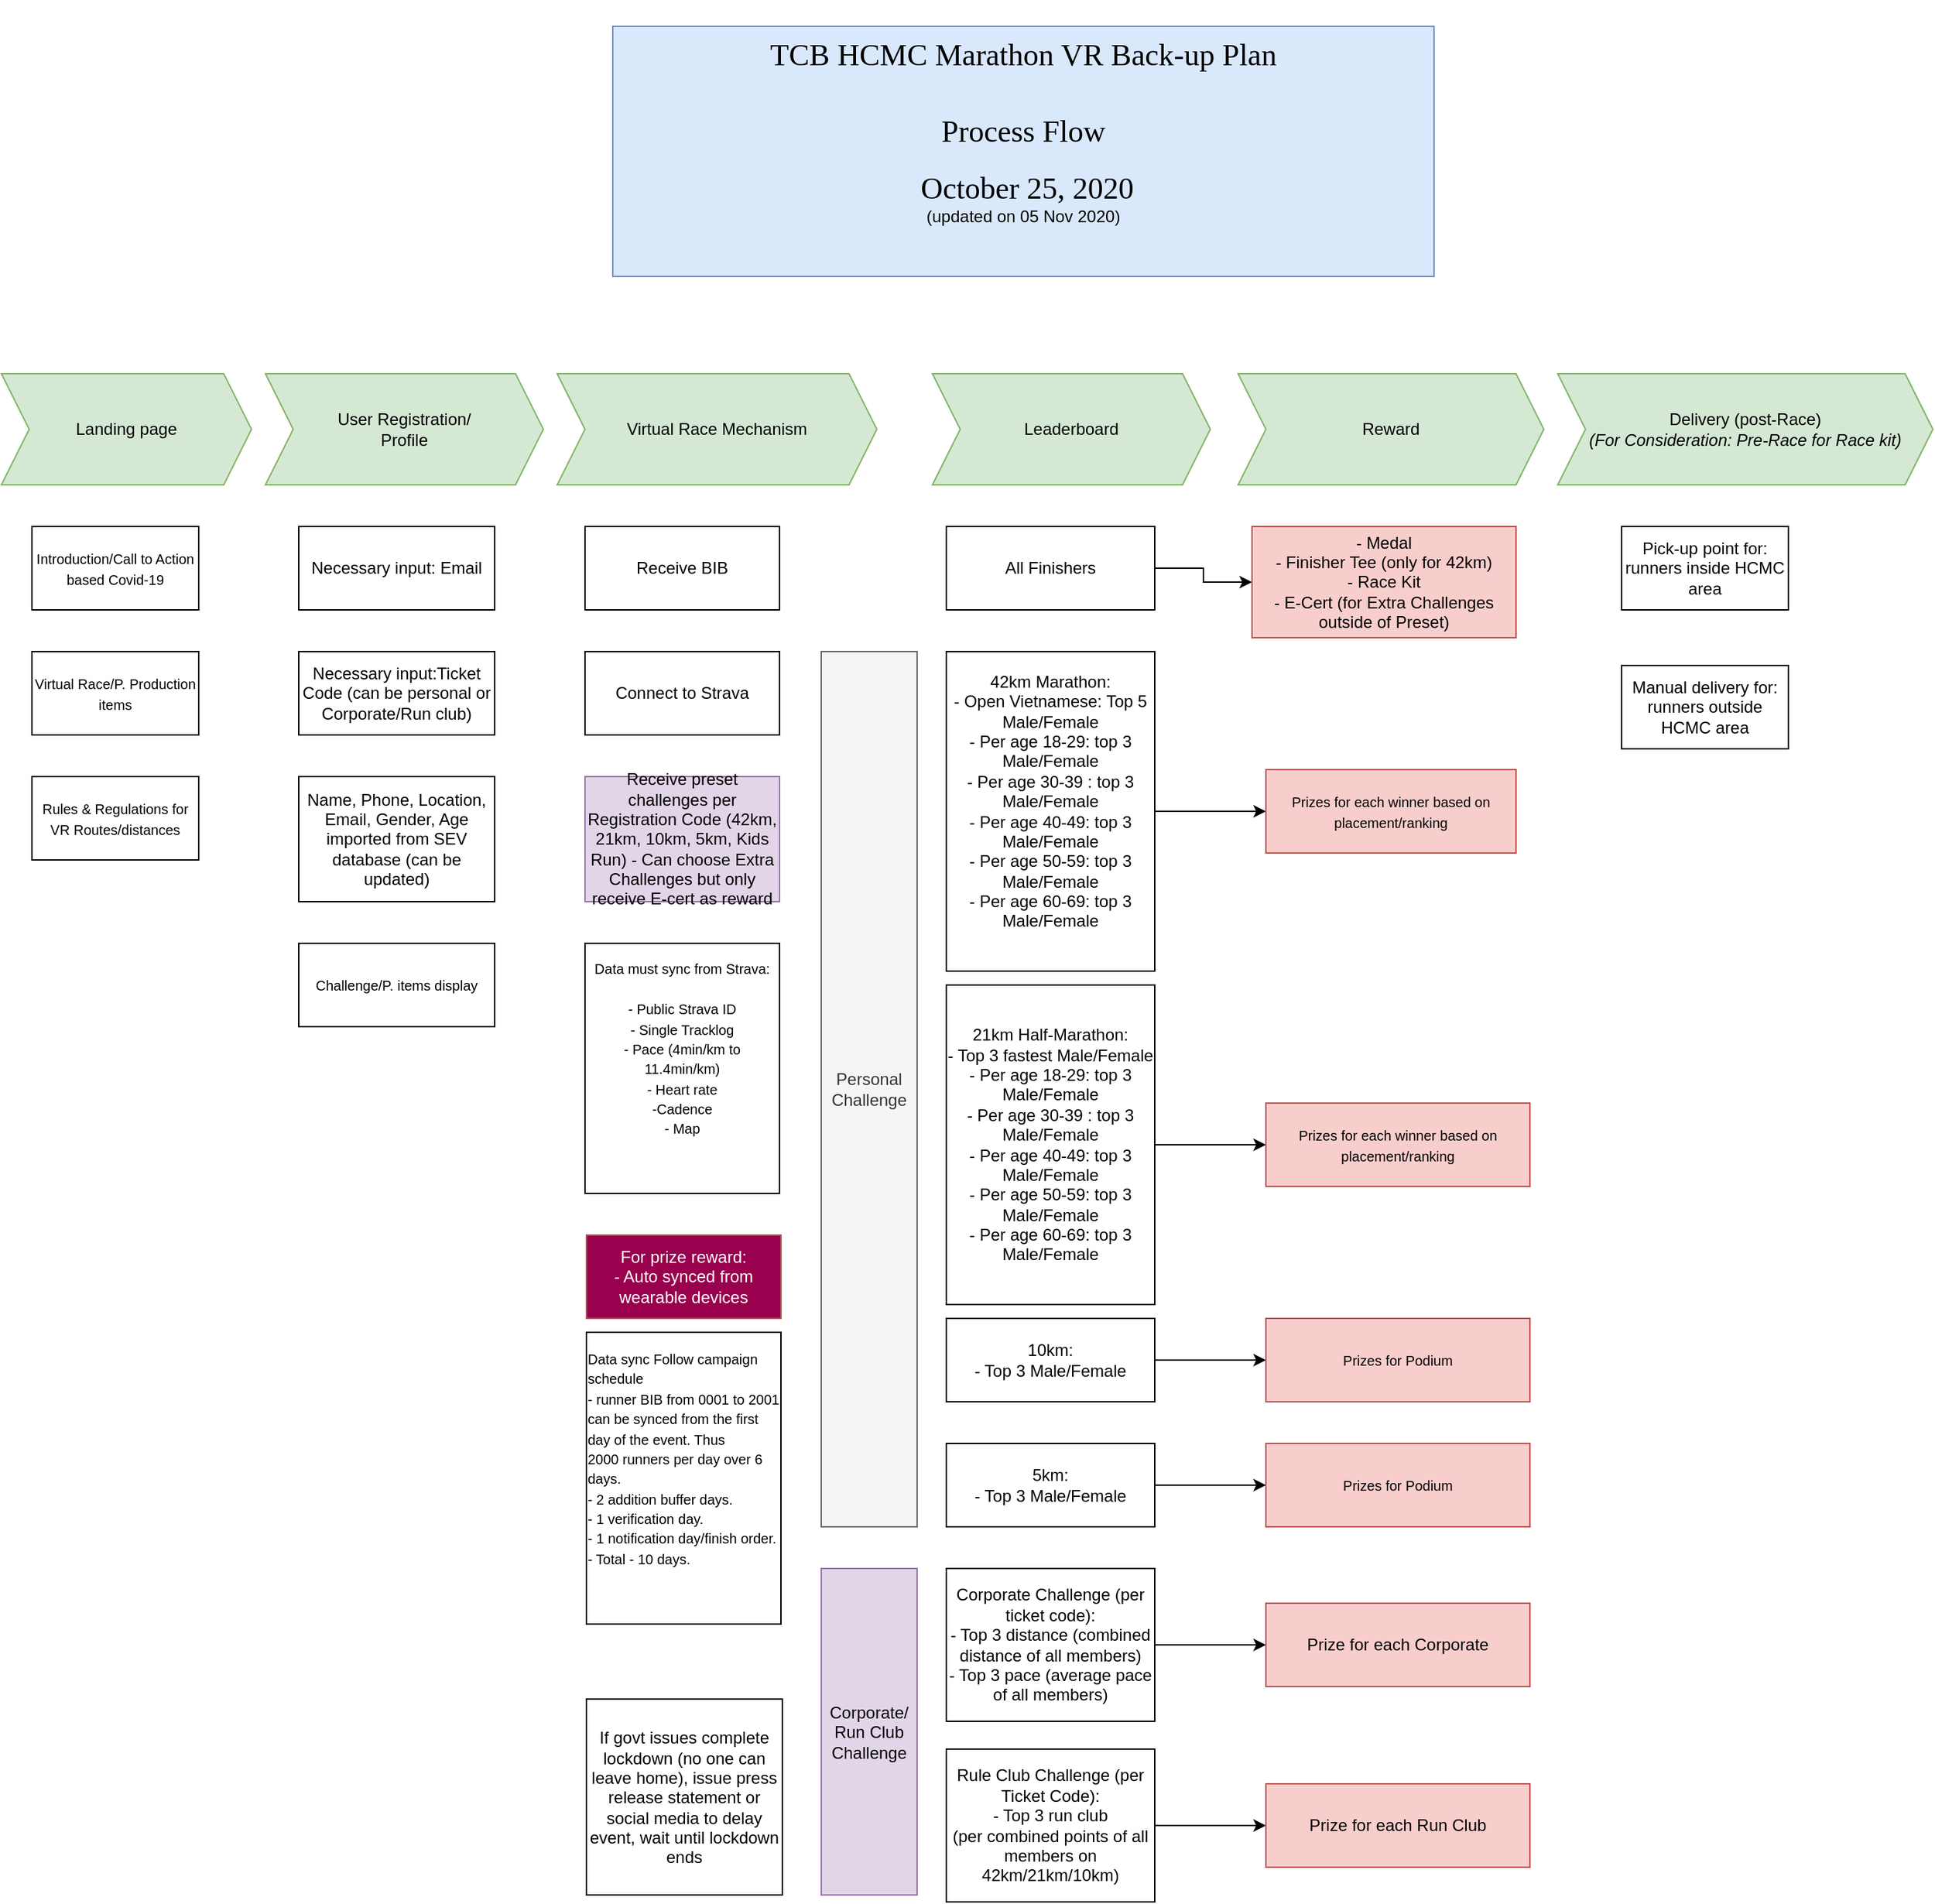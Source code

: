 <mxfile version="13.9.1" type="github">
  <diagram id="C5RBs43oDa-KdzZeNtuy" name="SEV VR ">
    <mxGraphModel dx="1038" dy="615" grid="1" gridSize="10" guides="1" tooltips="1" connect="1" arrows="1" fold="1" page="1" pageScale="1" pageWidth="827" pageHeight="1169" math="0" shadow="0">
      <root>
        <mxCell id="WIyWlLk6GJQsqaUBKTNV-0" />
        <mxCell id="WIyWlLk6GJQsqaUBKTNV-1" parent="WIyWlLk6GJQsqaUBKTNV-0" />
        <mxCell id="oHbhuXtI6-rKNKKMC2HJ-0" value="&lt;div&gt;&lt;font style=&quot;font-size: 22px ; font-family: &amp;#34;verdana&amp;#34; ; color: #000000 ; direction: ltr ; letter-spacing: 0px ; line-height: 120% ; opacity: 1&quot;&gt;&lt;br&gt;&lt;/font&gt;&lt;/div&gt;&lt;div&gt;&lt;font style=&quot;font-size: 22px ; font-family: &amp;#34;verdana&amp;#34; ; color: #000000 ; direction: ltr ; letter-spacing: 0px ; line-height: 120% ; opacity: 1&quot;&gt;TCB HCMC Marathon VR Back-up Plan &lt;/font&gt;&lt;/div&gt;&lt;div&gt;&lt;br&gt;&lt;/div&gt;&lt;div&gt;&lt;br&gt;&lt;/div&gt;&lt;font style=&quot;font-size: 22px ; font-family: &amp;#34;verdana&amp;#34; ; color: #000000 ; direction: ltr ; letter-spacing: 0px ; line-height: 120% ; opacity: 1&quot;&gt;Process Flow&lt;/font&gt;&lt;font style=&quot;font-size: 22px ; font-family: &amp;#34;helvetica&amp;#34; ; color: #000000 ; direction: ltr ; letter-spacing: 0px ; line-height: 120% ; opacity: 1&quot;&gt;&lt;br&gt;&lt;/font&gt;&lt;font style=&quot;font-size: 10px ; font-family: &amp;#34;helvetica&amp;#34; ; color: #000000 ; direction: ltr ; letter-spacing: 0px ; line-height: 120% ; opacity: 1&quot;&gt;&lt;br&gt;&lt;/font&gt;&lt;div&gt;&lt;font style=&quot;font-size: 22px ; font-family: &amp;#34;verdana&amp;#34; ; color: #000000 ; direction: ltr ; letter-spacing: 0px ; line-height: 120% ; opacity: 1&quot;&gt;&amp;nbsp;October 25, 2020&lt;br&gt;&lt;/font&gt;&lt;/div&gt;&lt;div&gt;(updated on 05 Nov 2020)&lt;br&gt;&lt;/div&gt;&lt;font style=&quot;font-size: 22px ; font-family: &amp;#34;helvetica&amp;#34; ; color: #000000 ; direction: ltr ; letter-spacing: 0px ; line-height: 120% ; opacity: 1&quot;&gt;&lt;br&gt;&lt;/font&gt;&lt;font style=&quot;font-size: 10px ; font-family: &amp;#34;helvetica&amp;#34; ; color: #000000 ; direction: ltr ; letter-spacing: 0px ; line-height: 120% ; opacity: 1&quot;&gt;&lt;br&gt;&lt;br&gt;&lt;/font&gt;" style="rounded=0;whiteSpace=wrap;html=1;fillColor=#dae8fc;strokeColor=#6c8ebf;" parent="WIyWlLk6GJQsqaUBKTNV-1" vertex="1">
          <mxGeometry x="440" y="60" width="591" height="180" as="geometry" />
        </mxCell>
        <mxCell id="oHbhuXtI6-rKNKKMC2HJ-32" value="Landing page" style="shape=step;perimeter=stepPerimeter;whiteSpace=wrap;html=1;fixedSize=1;fillColor=#d5e8d4;strokeColor=#82b366;" parent="WIyWlLk6GJQsqaUBKTNV-1" vertex="1">
          <mxGeometry y="310" width="180" height="80" as="geometry" />
        </mxCell>
        <mxCell id="oHbhuXtI6-rKNKKMC2HJ-33" value="&lt;div&gt;User Registration/&lt;/div&gt;&lt;div&gt;Profile&lt;/div&gt;" style="shape=step;perimeter=stepPerimeter;whiteSpace=wrap;html=1;fixedSize=1;fillColor=#d5e8d4;strokeColor=#82b366;" parent="WIyWlLk6GJQsqaUBKTNV-1" vertex="1">
          <mxGeometry x="190" y="310" width="200" height="80" as="geometry" />
        </mxCell>
        <mxCell id="oHbhuXtI6-rKNKKMC2HJ-34" value="Virtual Race Mechanism" style="shape=step;perimeter=stepPerimeter;whiteSpace=wrap;html=1;fixedSize=1;fillColor=#d5e8d4;strokeColor=#82b366;" parent="WIyWlLk6GJQsqaUBKTNV-1" vertex="1">
          <mxGeometry x="400" y="310" width="230" height="80" as="geometry" />
        </mxCell>
        <mxCell id="oHbhuXtI6-rKNKKMC2HJ-35" value="Reward" style="shape=step;perimeter=stepPerimeter;whiteSpace=wrap;html=1;fixedSize=1;fillColor=#d5e8d4;strokeColor=#82b366;" parent="WIyWlLk6GJQsqaUBKTNV-1" vertex="1">
          <mxGeometry x="890" y="310" width="220" height="80" as="geometry" />
        </mxCell>
        <mxCell id="oHbhuXtI6-rKNKKMC2HJ-37" value="&lt;font style=&quot;font-size: 10px ; font-family: &amp;#34;helvetica&amp;#34; ; color: #000000 ; direction: ltr ; letter-spacing: 0px ; line-height: 120% ; opacity: 1&quot;&gt;Introduction/Call to Action based Covid-19&lt;/font&gt;" style="rounded=0;whiteSpace=wrap;html=1;" parent="WIyWlLk6GJQsqaUBKTNV-1" vertex="1">
          <mxGeometry x="22" y="420" width="120" height="60" as="geometry" />
        </mxCell>
        <mxCell id="oHbhuXtI6-rKNKKMC2HJ-38" value="&lt;font style=&quot;font-size: 10px ; font-family: &amp;#34;helvetica&amp;#34; ; color: #000000 ; direction: ltr ; letter-spacing: 0px ; line-height: 120% ; opacity: 1&quot;&gt;Rules &amp;amp; Regulations for VR Routes/distances&lt;/font&gt;" style="rounded=0;whiteSpace=wrap;html=1;" parent="WIyWlLk6GJQsqaUBKTNV-1" vertex="1">
          <mxGeometry x="22" y="600" width="120" height="60" as="geometry" />
        </mxCell>
        <mxCell id="oHbhuXtI6-rKNKKMC2HJ-39" value="&lt;font style=&quot;font-size: 10px ; font-family: &amp;#34;helvetica&amp;#34; ; color: #000000 ; direction: ltr ; letter-spacing: 0px ; line-height: 120% ; opacity: 1&quot;&gt;Virtual Race/P. Production items&lt;/font&gt;" style="rounded=0;whiteSpace=wrap;html=1;" parent="WIyWlLk6GJQsqaUBKTNV-1" vertex="1">
          <mxGeometry x="22" y="510" width="120" height="60" as="geometry" />
        </mxCell>
        <mxCell id="oHbhuXtI6-rKNKKMC2HJ-40" value="Necessary input:Ticket Code (can be personal or Corporate/Run club)" style="whiteSpace=wrap;html=1;" parent="WIyWlLk6GJQsqaUBKTNV-1" vertex="1">
          <mxGeometry x="214" y="510" width="141" height="60" as="geometry" />
        </mxCell>
        <mxCell id="oHbhuXtI6-rKNKKMC2HJ-42" value="Necessary input: Email" style="rounded=0;whiteSpace=wrap;html=1;" parent="WIyWlLk6GJQsqaUBKTNV-1" vertex="1">
          <mxGeometry x="214" y="420" width="141" height="60" as="geometry" />
        </mxCell>
        <mxCell id="oHbhuXtI6-rKNKKMC2HJ-44" value="Receive BIB" style="rounded=0;whiteSpace=wrap;html=1;" parent="WIyWlLk6GJQsqaUBKTNV-1" vertex="1">
          <mxGeometry x="420" y="420" width="140" height="60" as="geometry" />
        </mxCell>
        <mxCell id="oHbhuXtI6-rKNKKMC2HJ-45" value="&lt;div&gt;Receive preset challenges per Registration Code (42km, 21km, 10km, 5km, Kids Run) - Can choose Extra Challenges but only receive E-cert as reward&lt;br&gt;&lt;/div&gt;" style="rounded=0;whiteSpace=wrap;html=1;fillColor=#e1d5e7;strokeColor=#9673a6;" parent="WIyWlLk6GJQsqaUBKTNV-1" vertex="1">
          <mxGeometry x="420" y="600" width="140" height="90" as="geometry" />
        </mxCell>
        <mxCell id="oHbhuXtI6-rKNKKMC2HJ-46" value="&lt;font style=&quot;font-size: 10px ; font-family: &amp;#34;helvetica&amp;#34; ; color: #000000 ; direction: ltr ; letter-spacing: 0px ; line-height: 120% ; opacity: 1&quot;&gt;Data must sync from Strava: &lt;br&gt;&lt;/font&gt;&lt;font style=&quot;font-size: 10px ; font-family: &amp;#34;helvetica&amp;#34; ; color: #000000 ; direction: ltr ; letter-spacing: 0px ; line-height: 120% ; opacity: 1&quot;&gt;&lt;br&gt;&lt;/font&gt;&lt;font style=&quot;font-size: 10px ; font-family: &amp;#34;helvetica&amp;#34; ; color: #000000 ; direction: ltr ; letter-spacing: 0px ; line-height: 120% ; opacity: 1&quot;&gt;- Public Strava ID&lt;/font&gt;&lt;font style=&quot;font-size: 10px ; font-family: &amp;#34;helvetica&amp;#34; ; color: #000000 ; direction: ltr ; letter-spacing: 0px ; line-height: 120% ; opacity: 1&quot;&gt;&lt;br&gt;&lt;/font&gt;&lt;font style=&quot;font-size: 10px ; font-family: &amp;#34;helvetica&amp;#34; ; color: #000000 ; direction: ltr ; letter-spacing: 0px ; line-height: 120% ; opacity: 1&quot;&gt;- Single Tracklog&lt;/font&gt;&lt;font style=&quot;font-size: 10px ; font-family: &amp;#34;helvetica&amp;#34; ; color: #000000 ; direction: ltr ; letter-spacing: 0px ; line-height: 120% ; opacity: 1&quot;&gt;&lt;br&gt;&lt;/font&gt;&lt;div&gt;&lt;font style=&quot;font-size: 10px ; font-family: &amp;#34;helvetica&amp;#34; ; color: #000000 ; direction: ltr ; letter-spacing: 0px ; line-height: 120% ; opacity: 1&quot;&gt;- Pace (4min/km to 11.4min/km)&lt;/font&gt;&lt;font style=&quot;font-size: 10px ; font-family: &amp;#34;helvetica&amp;#34; ; color: #000000 ; direction: ltr ; letter-spacing: 0px ; line-height: 120% ; opacity: 1&quot;&gt;&lt;br&gt;&lt;/font&gt;&lt;/div&gt;&lt;font style=&quot;font-size: 10px ; font-family: &amp;#34;helvetica&amp;#34; ; color: #000000 ; direction: ltr ; letter-spacing: 0px ; line-height: 120% ; opacity: 1&quot;&gt;- Heart rate&lt;/font&gt;&lt;font style=&quot;font-size: 10px ; font-family: &amp;#34;helvetica&amp;#34; ; color: #000000 ; direction: ltr ; letter-spacing: 0px ; line-height: 120% ; opacity: 1&quot;&gt;&lt;br&gt;&lt;/font&gt;&lt;font style=&quot;font-size: 10px ; font-family: &amp;#34;helvetica&amp;#34; ; color: #000000 ; direction: ltr ; letter-spacing: 0px ; line-height: 120% ; opacity: 1&quot;&gt;-Cadence&lt;/font&gt;&lt;font style=&quot;font-size: 10px ; font-family: &amp;#34;helvetica&amp;#34; ; color: #000000 ; direction: ltr ; letter-spacing: 0px ; line-height: 120% ; opacity: 1&quot;&gt;&lt;br&gt;&lt;/font&gt;&lt;font style=&quot;font-size: 10px ; font-family: &amp;#34;helvetica&amp;#34; ; color: #000000 ; direction: ltr ; letter-spacing: 0px ; line-height: 120% ; opacity: 1&quot;&gt;- Map&lt;br&gt;&lt;/font&gt;&lt;font style=&quot;font-size: 10px ; font-family: &amp;#34;helvetica&amp;#34; ; color: #000000 ; direction: ltr ; letter-spacing: 0px ; line-height: 120% ; opacity: 1&quot;&gt;&lt;br&gt;&lt;br&gt;&lt;/font&gt;" style="rounded=0;whiteSpace=wrap;html=1;" parent="WIyWlLk6GJQsqaUBKTNV-1" vertex="1">
          <mxGeometry x="420" y="720" width="140" height="180" as="geometry" />
        </mxCell>
        <mxCell id="oHbhuXtI6-rKNKKMC2HJ-47" value="&lt;div&gt;For prize reward:&lt;/div&gt;&lt;div&gt;- Auto synced from wearable devices&lt;br&gt;&lt;/div&gt;" style="rounded=0;whiteSpace=wrap;html=1;strokeColor=#b85450;fillColor=#99004D;fontColor=#FFFFFF;" parent="WIyWlLk6GJQsqaUBKTNV-1" vertex="1">
          <mxGeometry x="421" y="930" width="140" height="60" as="geometry" />
        </mxCell>
        <mxCell id="oHbhuXtI6-rKNKKMC2HJ-48" value="Name, Phone, Location, Email, Gender, Age imported from SEV database (can be updated)" style="whiteSpace=wrap;html=1;" parent="WIyWlLk6GJQsqaUBKTNV-1" vertex="1">
          <mxGeometry x="214" y="600" width="141" height="90" as="geometry" />
        </mxCell>
        <mxCell id="oHbhuXtI6-rKNKKMC2HJ-52" value="Connect to Strava" style="rounded=0;whiteSpace=wrap;html=1;" parent="WIyWlLk6GJQsqaUBKTNV-1" vertex="1">
          <mxGeometry x="420" y="510" width="140" height="60" as="geometry" />
        </mxCell>
        <mxCell id="oHbhuXtI6-rKNKKMC2HJ-53" value="Leaderboard" style="shape=step;perimeter=stepPerimeter;whiteSpace=wrap;html=1;fixedSize=1;fillColor=#d5e8d4;strokeColor=#82b366;" parent="WIyWlLk6GJQsqaUBKTNV-1" vertex="1">
          <mxGeometry x="670" y="310" width="200" height="80" as="geometry" />
        </mxCell>
        <mxCell id="oHbhuXtI6-rKNKKMC2HJ-82" style="edgeStyle=orthogonalEdgeStyle;rounded=0;orthogonalLoop=1;jettySize=auto;html=1;exitX=1;exitY=0.5;exitDx=0;exitDy=0;" parent="WIyWlLk6GJQsqaUBKTNV-1" source="oHbhuXtI6-rKNKKMC2HJ-54" target="oHbhuXtI6-rKNKKMC2HJ-74" edge="1">
          <mxGeometry relative="1" as="geometry" />
        </mxCell>
        <mxCell id="oHbhuXtI6-rKNKKMC2HJ-54" value="All Finishers" style="rounded=0;whiteSpace=wrap;html=1;" parent="WIyWlLk6GJQsqaUBKTNV-1" vertex="1">
          <mxGeometry x="680" y="420" width="150" height="60" as="geometry" />
        </mxCell>
        <mxCell id="oHbhuXtI6-rKNKKMC2HJ-83" style="edgeStyle=orthogonalEdgeStyle;rounded=0;orthogonalLoop=1;jettySize=auto;html=1;exitX=1;exitY=0.5;exitDx=0;exitDy=0;entryX=0;entryY=0.5;entryDx=0;entryDy=0;" parent="WIyWlLk6GJQsqaUBKTNV-1" source="oHbhuXtI6-rKNKKMC2HJ-56" target="oHbhuXtI6-rKNKKMC2HJ-76" edge="1">
          <mxGeometry relative="1" as="geometry" />
        </mxCell>
        <mxCell id="oHbhuXtI6-rKNKKMC2HJ-56" value="&lt;div&gt;42km Marathon:&lt;/div&gt;&lt;div&gt;- Open Vietnamese: Top 5 Male/Female&lt;/div&gt;&lt;div&gt;- Per age 18-29: top 3 Male/Female&lt;/div&gt;&lt;div&gt;- Per age 30-39 : top 3 Male/Female&lt;/div&gt;&lt;div&gt;- Per age 40-49: top 3 Male/Female&lt;/div&gt;&lt;div&gt;- Per age 50-59: top 3 Male/Female&lt;/div&gt;&lt;div&gt;- Per age 60-69: top 3 Male/Female&lt;br&gt;&lt;/div&gt;&lt;div&gt;&lt;br&gt;&lt;/div&gt;" style="rounded=0;whiteSpace=wrap;html=1;" parent="WIyWlLk6GJQsqaUBKTNV-1" vertex="1">
          <mxGeometry x="680" y="510" width="150" height="230" as="geometry" />
        </mxCell>
        <mxCell id="oHbhuXtI6-rKNKKMC2HJ-84" style="edgeStyle=orthogonalEdgeStyle;rounded=0;orthogonalLoop=1;jettySize=auto;html=1;entryX=0;entryY=0.5;entryDx=0;entryDy=0;" parent="WIyWlLk6GJQsqaUBKTNV-1" source="oHbhuXtI6-rKNKKMC2HJ-57" target="oHbhuXtI6-rKNKKMC2HJ-77" edge="1">
          <mxGeometry relative="1" as="geometry" />
        </mxCell>
        <mxCell id="oHbhuXtI6-rKNKKMC2HJ-57" value="&lt;div&gt;21km Half-Marathon:&lt;/div&gt;&lt;div&gt;- Top 3 fastest Male/Female&lt;/div&gt;&lt;div&gt;- Per age 18-29: top 3 Male/Female&lt;/div&gt;&lt;div&gt;- Per age 30-39 : top 3 Male/Female&lt;/div&gt;&lt;div&gt;- Per age 40-49: top 3 Male/Female&lt;/div&gt;&lt;div&gt;- Per age 50-59: top 3 Male/Female&lt;/div&gt;- Per age 60-69: top 3 Male/Female" style="rounded=0;whiteSpace=wrap;html=1;" parent="WIyWlLk6GJQsqaUBKTNV-1" vertex="1">
          <mxGeometry x="680" y="750" width="150" height="230" as="geometry" />
        </mxCell>
        <mxCell id="oHbhuXtI6-rKNKKMC2HJ-59" value="&lt;font style=&quot;font-size: 10px ; font-family: &amp;#34;helvetica&amp;#34; ; color: #000000 ; direction: ltr ; letter-spacing: 0px ; line-height: 120% ; opacity: 1&quot;&gt;Challenge/P. items display&lt;/font&gt;" style="rounded=0;whiteSpace=wrap;html=1;" parent="WIyWlLk6GJQsqaUBKTNV-1" vertex="1">
          <mxGeometry x="214" y="720" width="141" height="60" as="geometry" />
        </mxCell>
        <mxCell id="oHbhuXtI6-rKNKKMC2HJ-61" value="&lt;div align=&quot;left&quot;&gt;&lt;font style=&quot;font-size: 10px ; font-family: &amp;#34;helvetica&amp;#34; ; color: #000000 ; direction: ltr ; letter-spacing: 0px ; line-height: 120% ; opacity: 1&quot;&gt;Data sync Follow campaign schedule&amp;nbsp;&lt;/font&gt;&lt;/div&gt;&lt;div align=&quot;left&quot;&gt;&lt;font style=&quot;font-size: 10px ; font-family: &amp;#34;helvetica&amp;#34; ; color: #000000 ; direction: ltr ; letter-spacing: 0px ; line-height: 120% ; opacity: 1&quot;&gt;- runner&lt;/font&gt;&lt;font style=&quot;font-size: 10px ; font-family: &amp;#34;helvetica&amp;#34; ; color: #000000 ; direction: ltr ; letter-spacing: 0px ; line-height: 120% ; opacity: 1&quot;&gt; BIB from 0001 to 2001 can be synced from the first day of the event. Thus &lt;/font&gt;&lt;br&gt;&lt;font style=&quot;font-size: 10px ; font-family: &amp;#34;helvetica&amp;#34; ; color: #000000 ; direction: ltr ; letter-spacing: 0px ; line-height: 120% ; opacity: 1&quot;&gt;2000 runners per day over 6 days. &lt;br&gt;&lt;/font&gt;&lt;/div&gt;&lt;div align=&quot;left&quot;&gt;&lt;font style=&quot;font-size: 10px ; font-family: &amp;#34;helvetica&amp;#34; ; color: #000000 ; direction: ltr ; letter-spacing: 0px ; line-height: 120% ; opacity: 1&quot;&gt;- 2 addition buffer days.&lt;/font&gt;&lt;/div&gt;&lt;div align=&quot;left&quot;&gt;&lt;font style=&quot;font-size: 10px ; font-family: &amp;#34;helvetica&amp;#34; ; color: #000000 ; direction: ltr ; letter-spacing: 0px ; line-height: 120% ; opacity: 1&quot;&gt;- 1 verification day. &lt;br&gt;&lt;/font&gt;&lt;/div&gt;&lt;div align=&quot;left&quot;&gt;&lt;font style=&quot;font-size: 10px ; font-family: &amp;#34;helvetica&amp;#34; ; color: #000000 ; direction: ltr ; letter-spacing: 0px ; line-height: 120% ; opacity: 1&quot;&gt;- 1 &lt;/font&gt;&lt;font style=&quot;font-size: 10px ; font-family: &amp;#34;helvetica&amp;#34; ; color: #000000 ; direction: ltr ; letter-spacing: 0px ; line-height: 120% ; opacity: 1&quot;&gt;notification day/finish order. &lt;br&gt;&lt;/font&gt;&lt;/div&gt;&lt;div align=&quot;left&quot;&gt;&lt;font style=&quot;font-size: 10px ; font-family: &amp;#34;helvetica&amp;#34; ; color: #000000 ; direction: ltr ; letter-spacing: 0px ; line-height: 120% ; opacity: 1&quot;&gt;- Total - 10 days.&lt;/font&gt;&lt;br&gt;&lt;/div&gt;&lt;font style=&quot;font-size: 10px ; font-family: &amp;#34;helvetica&amp;#34; ; color: #000000 ; direction: ltr ; letter-spacing: 0px ; line-height: 120% ; opacity: 1&quot;&gt;&lt;br&gt;&lt;br&gt;&lt;/font&gt;" style="rounded=0;whiteSpace=wrap;html=1;" parent="WIyWlLk6GJQsqaUBKTNV-1" vertex="1">
          <mxGeometry x="421" y="1000" width="140" height="210" as="geometry" />
        </mxCell>
        <mxCell id="oHbhuXtI6-rKNKKMC2HJ-85" style="edgeStyle=orthogonalEdgeStyle;rounded=0;orthogonalLoop=1;jettySize=auto;html=1;exitX=1;exitY=0.5;exitDx=0;exitDy=0;entryX=0;entryY=0.5;entryDx=0;entryDy=0;" parent="WIyWlLk6GJQsqaUBKTNV-1" source="oHbhuXtI6-rKNKKMC2HJ-64" target="oHbhuXtI6-rKNKKMC2HJ-78" edge="1">
          <mxGeometry relative="1" as="geometry" />
        </mxCell>
        <mxCell id="oHbhuXtI6-rKNKKMC2HJ-64" value="&lt;div&gt;10km: &lt;br&gt;&lt;/div&gt;&lt;div&gt;- Top 3 Male/Female&lt;br&gt;&lt;/div&gt;" style="rounded=0;whiteSpace=wrap;html=1;" parent="WIyWlLk6GJQsqaUBKTNV-1" vertex="1">
          <mxGeometry x="680" y="990" width="150" height="60" as="geometry" />
        </mxCell>
        <mxCell id="oHbhuXtI6-rKNKKMC2HJ-86" style="edgeStyle=orthogonalEdgeStyle;rounded=0;orthogonalLoop=1;jettySize=auto;html=1;exitX=1;exitY=0.5;exitDx=0;exitDy=0;" parent="WIyWlLk6GJQsqaUBKTNV-1" source="oHbhuXtI6-rKNKKMC2HJ-66" target="oHbhuXtI6-rKNKKMC2HJ-79" edge="1">
          <mxGeometry relative="1" as="geometry" />
        </mxCell>
        <mxCell id="oHbhuXtI6-rKNKKMC2HJ-66" value="&lt;div&gt;5km:&lt;/div&gt;&lt;div&gt;- Top 3 Male/Female&lt;br&gt;&lt;/div&gt;" style="rounded=0;whiteSpace=wrap;html=1;" parent="WIyWlLk6GJQsqaUBKTNV-1" vertex="1">
          <mxGeometry x="680" y="1080" width="150" height="60" as="geometry" />
        </mxCell>
        <mxCell id="oHbhuXtI6-rKNKKMC2HJ-87" style="edgeStyle=orthogonalEdgeStyle;rounded=0;orthogonalLoop=1;jettySize=auto;html=1;" parent="WIyWlLk6GJQsqaUBKTNV-1" source="oHbhuXtI6-rKNKKMC2HJ-67" target="oHbhuXtI6-rKNKKMC2HJ-80" edge="1">
          <mxGeometry relative="1" as="geometry" />
        </mxCell>
        <mxCell id="oHbhuXtI6-rKNKKMC2HJ-67" value="&lt;div&gt;Corporate Challenge (per ticket code):&lt;/div&gt;&lt;div&gt;- Top 3 distance (combined distance of all members)&lt;br&gt;&lt;/div&gt;&lt;div&gt;- Top 3 pace (average pace of all members)&lt;br&gt;&lt;/div&gt;" style="rounded=0;whiteSpace=wrap;html=1;" parent="WIyWlLk6GJQsqaUBKTNV-1" vertex="1">
          <mxGeometry x="680" y="1170" width="150" height="110" as="geometry" />
        </mxCell>
        <mxCell id="oHbhuXtI6-rKNKKMC2HJ-88" style="edgeStyle=orthogonalEdgeStyle;rounded=0;orthogonalLoop=1;jettySize=auto;html=1;exitX=1;exitY=0.5;exitDx=0;exitDy=0;" parent="WIyWlLk6GJQsqaUBKTNV-1" source="oHbhuXtI6-rKNKKMC2HJ-69" target="oHbhuXtI6-rKNKKMC2HJ-81" edge="1">
          <mxGeometry relative="1" as="geometry" />
        </mxCell>
        <mxCell id="oHbhuXtI6-rKNKKMC2HJ-69" value="&lt;div&gt;Rule Club Challenge (per Ticket Code):&lt;/div&gt;&lt;div&gt;- Top 3 run club &lt;br&gt;&lt;/div&gt;(per combined points of all members on 42km/21km/10km)" style="rounded=0;whiteSpace=wrap;html=1;" parent="WIyWlLk6GJQsqaUBKTNV-1" vertex="1">
          <mxGeometry x="680" y="1300" width="150" height="110" as="geometry" />
        </mxCell>
        <mxCell id="oHbhuXtI6-rKNKKMC2HJ-74" value="&lt;div&gt;- Medal&lt;/div&gt;&lt;div&gt;- Finisher Tee (only for 42km)&lt;br&gt;&lt;/div&gt;&lt;div&gt;- Race Kit&lt;/div&gt;&lt;div&gt;- E-Cert (for Extra Challenges outside of Preset)&lt;br&gt;&lt;/div&gt;" style="whiteSpace=wrap;html=1;rounded=0;fillColor=#f8cecc;strokeColor=#b85450;" parent="WIyWlLk6GJQsqaUBKTNV-1" vertex="1">
          <mxGeometry x="900" y="420" width="190" height="80" as="geometry" />
        </mxCell>
        <mxCell id="oHbhuXtI6-rKNKKMC2HJ-76" value="&lt;font style=&quot;font-size: 10px ; font-family: &amp;#34;helvetica&amp;#34; ; color: #000000 ; direction: ltr ; letter-spacing: 0px ; line-height: 120% ; opacity: 1&quot;&gt;Prizes for each winner based on placement/ranking&lt;/font&gt;" style="whiteSpace=wrap;html=1;rounded=0;fillColor=#f8cecc;strokeColor=#b85450;" parent="WIyWlLk6GJQsqaUBKTNV-1" vertex="1">
          <mxGeometry x="910" y="595" width="180" height="60" as="geometry" />
        </mxCell>
        <mxCell id="oHbhuXtI6-rKNKKMC2HJ-77" value="&lt;font style=&quot;font-size: 10px ; font-family: &amp;#34;helvetica&amp;#34; ; color: #000000 ; direction: ltr ; letter-spacing: 0px ; line-height: 120% ; opacity: 1&quot;&gt;Prizes for each winner based on placement/ranking&lt;/font&gt;" style="whiteSpace=wrap;html=1;rounded=0;fillColor=#f8cecc;strokeColor=#b85450;" parent="WIyWlLk6GJQsqaUBKTNV-1" vertex="1">
          <mxGeometry x="910" y="835" width="190" height="60" as="geometry" />
        </mxCell>
        <mxCell id="oHbhuXtI6-rKNKKMC2HJ-78" value="&lt;font style=&quot;font-size: 10px ; font-family: &amp;#34;helvetica&amp;#34; ; color: #000000 ; direction: ltr ; letter-spacing: 0px ; line-height: 120% ; opacity: 1&quot;&gt;Prizes for Podium&lt;/font&gt;" style="whiteSpace=wrap;html=1;rounded=0;fillColor=#f8cecc;strokeColor=#b85450;" parent="WIyWlLk6GJQsqaUBKTNV-1" vertex="1">
          <mxGeometry x="910" y="990" width="190" height="60" as="geometry" />
        </mxCell>
        <mxCell id="oHbhuXtI6-rKNKKMC2HJ-79" value="&lt;font style=&quot;font-size: 10px ; font-family: &amp;#34;helvetica&amp;#34; ; color: #000000 ; direction: ltr ; letter-spacing: 0px ; line-height: 120% ; opacity: 1&quot;&gt;Prizes for Podium&lt;/font&gt;" style="whiteSpace=wrap;html=1;rounded=0;fillColor=#f8cecc;strokeColor=#b85450;" parent="WIyWlLk6GJQsqaUBKTNV-1" vertex="1">
          <mxGeometry x="910" y="1080" width="190" height="60" as="geometry" />
        </mxCell>
        <mxCell id="oHbhuXtI6-rKNKKMC2HJ-80" value="Prize for each Corporate" style="whiteSpace=wrap;html=1;rounded=0;fillColor=#f8cecc;strokeColor=#b85450;" parent="WIyWlLk6GJQsqaUBKTNV-1" vertex="1">
          <mxGeometry x="910" y="1195" width="190" height="60" as="geometry" />
        </mxCell>
        <mxCell id="oHbhuXtI6-rKNKKMC2HJ-81" value="Prize for each Run Club" style="whiteSpace=wrap;html=1;rounded=0;fillColor=#f8cecc;strokeColor=#b85450;" parent="WIyWlLk6GJQsqaUBKTNV-1" vertex="1">
          <mxGeometry x="910" y="1325" width="190" height="60" as="geometry" />
        </mxCell>
        <mxCell id="oHbhuXtI6-rKNKKMC2HJ-90" value="&lt;div&gt;Delivery (post-Race)&lt;/div&gt;&lt;div&gt;&lt;i&gt;(For Consideration: Pre-Race for Race kit)&lt;br&gt;&lt;/i&gt;&lt;/div&gt;" style="shape=step;perimeter=stepPerimeter;whiteSpace=wrap;html=1;fixedSize=1;fillColor=#d5e8d4;strokeColor=#82b366;" parent="WIyWlLk6GJQsqaUBKTNV-1" vertex="1">
          <mxGeometry x="1120" y="310" width="270" height="80" as="geometry" />
        </mxCell>
        <mxCell id="oHbhuXtI6-rKNKKMC2HJ-91" value="Pick-up point for: runners inside HCMC area" style="rounded=0;whiteSpace=wrap;html=1;" parent="WIyWlLk6GJQsqaUBKTNV-1" vertex="1">
          <mxGeometry x="1166" y="420" width="120" height="60" as="geometry" />
        </mxCell>
        <mxCell id="oHbhuXtI6-rKNKKMC2HJ-92" value="Manual delivery for: runners outside HCMC area" style="rounded=0;whiteSpace=wrap;html=1;" parent="WIyWlLk6GJQsqaUBKTNV-1" vertex="1">
          <mxGeometry x="1166" y="520" width="120" height="60" as="geometry" />
        </mxCell>
        <mxCell id="oHbhuXtI6-rKNKKMC2HJ-94" value="&lt;div&gt;Personal&lt;/div&gt;&lt;div&gt;Challenge&lt;br&gt;&lt;/div&gt;" style="rounded=0;whiteSpace=wrap;html=1;fillColor=#f5f5f5;strokeColor=#666666;fontColor=#333333;" parent="WIyWlLk6GJQsqaUBKTNV-1" vertex="1">
          <mxGeometry x="590" y="510" width="69" height="630" as="geometry" />
        </mxCell>
        <mxCell id="oHbhuXtI6-rKNKKMC2HJ-95" value="&lt;div&gt;Corporate/&lt;/div&gt;&lt;div&gt;Run Club&lt;/div&gt;&lt;div&gt;Challenge&lt;br&gt;&lt;/div&gt;" style="rounded=0;whiteSpace=wrap;html=1;fillColor=#e1d5e7;strokeColor=#9673a6;" parent="WIyWlLk6GJQsqaUBKTNV-1" vertex="1">
          <mxGeometry x="590" y="1170" width="69" height="235" as="geometry" />
        </mxCell>
        <mxCell id="h9k6uqgUYV9XV-FMcDaL-0" value="If govt issues complete lockdown (no one can leave home), issue press release statement or social media to delay event, wait until lockdown ends" style="whiteSpace=wrap;html=1;aspect=fixed;" parent="WIyWlLk6GJQsqaUBKTNV-1" vertex="1">
          <mxGeometry x="421" y="1264" width="141" height="141" as="geometry" />
        </mxCell>
      </root>
    </mxGraphModel>
  </diagram>
</mxfile>
